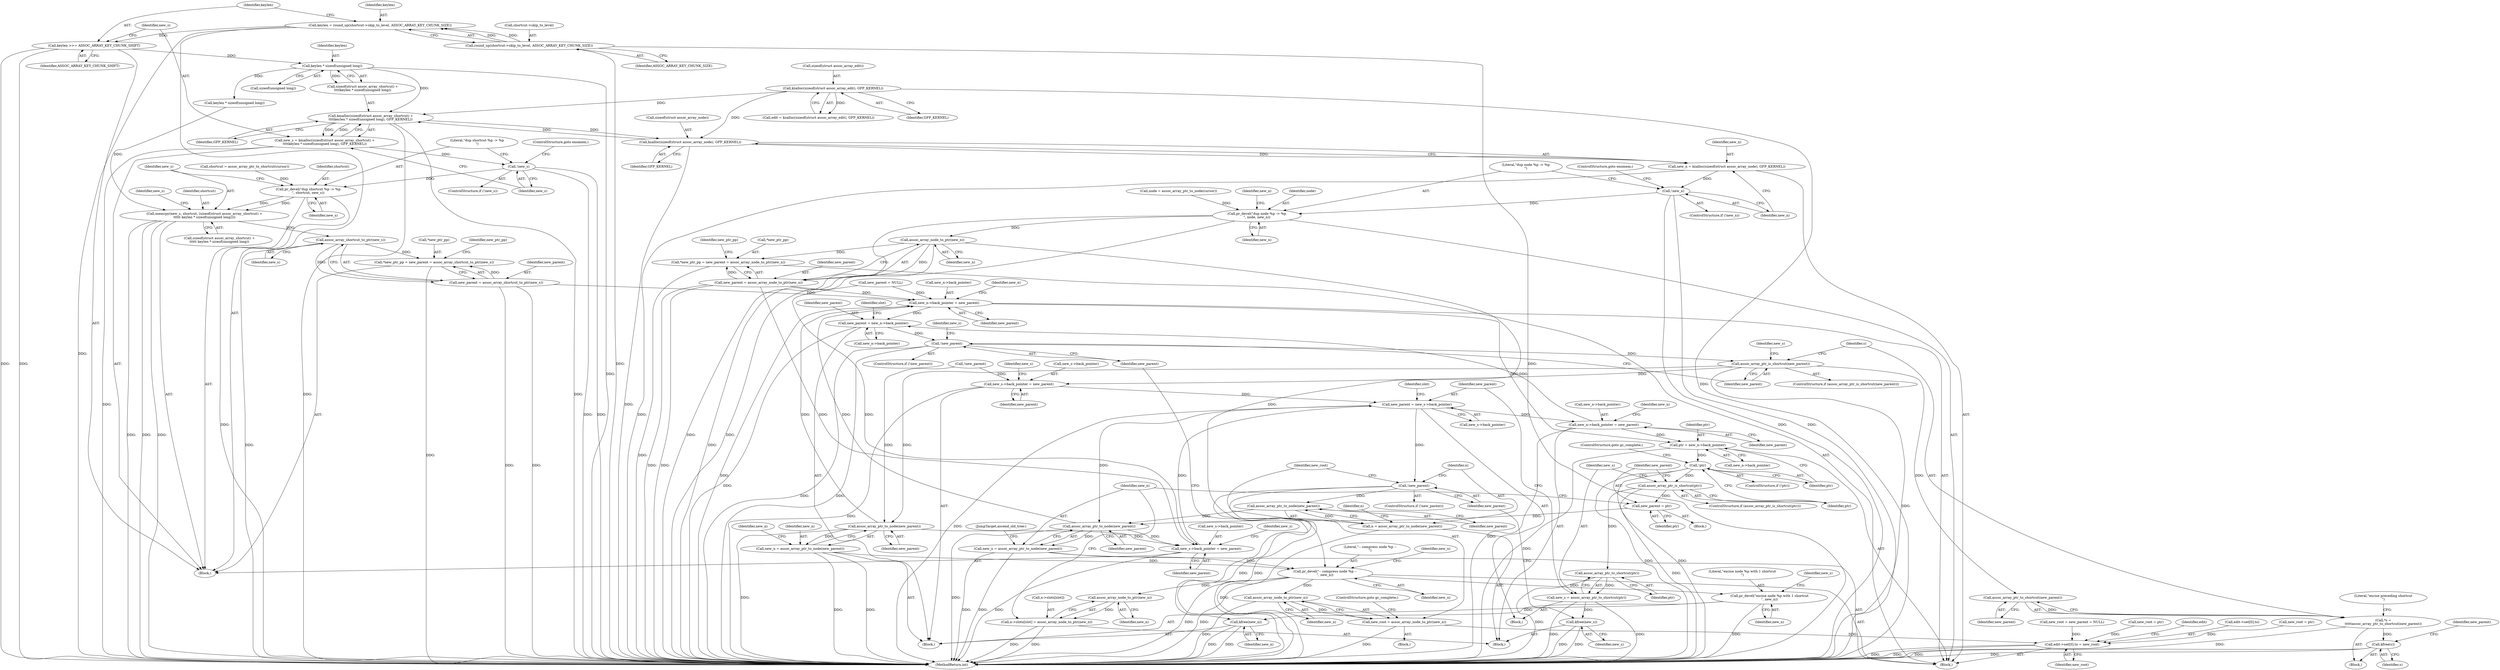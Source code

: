 digraph "0_linux_95389b08d93d5c06ec63ab49bd732b0069b7c35e@API" {
"1000224" [label="(Call,kmalloc(sizeof(struct assoc_array_shortcut) +\n\t\t\t\tkeylen * sizeof(unsigned long), GFP_KERNEL))"];
"1000228" [label="(Call,keylen * sizeof(unsigned long))"];
"1000219" [label="(Call,keylen >>= ASSOC_ARRAY_KEY_CHUNK_SHIFT)"];
"1000212" [label="(Call,keylen = round_up(shortcut->skip_to_level, ASSOC_ARRAY_KEY_CHUNK_SIZE))"];
"1000214" [label="(Call,round_up(shortcut->skip_to_level, ASSOC_ARRAY_KEY_CHUNK_SIZE))"];
"1000287" [label="(Call,kzalloc(sizeof(struct assoc_array_node), GFP_KERNEL))"];
"1000145" [label="(Call,kzalloc(sizeof(struct assoc_array_edit), GFP_KERNEL))"];
"1000224" [label="(Call,kmalloc(sizeof(struct assoc_array_shortcut) +\n\t\t\t\tkeylen * sizeof(unsigned long), GFP_KERNEL))"];
"1000222" [label="(Call,new_s = kmalloc(sizeof(struct assoc_array_shortcut) +\n\t\t\t\tkeylen * sizeof(unsigned long), GFP_KERNEL))"];
"1000234" [label="(Call,!new_s)"];
"1000237" [label="(Call,pr_devel(\"dup shortcut %p -> %p\n\", shortcut, new_s))"];
"1000241" [label="(Call,memcpy(new_s, shortcut, (sizeof(struct assoc_array_shortcut) +\n\t\t\t\t\t keylen * sizeof(unsigned long))))"];
"1000268" [label="(Call,assoc_array_shortcut_to_ptr(new_s))"];
"1000263" [label="(Call,*new_ptr_pp = new_parent = assoc_array_shortcut_to_ptr(new_s))"];
"1000266" [label="(Call,new_parent = assoc_array_shortcut_to_ptr(new_s))"];
"1000299" [label="(Call,new_n->back_pointer = new_parent)"];
"1000622" [label="(Call,new_parent = new_n->back_pointer)"];
"1000635" [label="(Call,!new_parent)"];
"1000653" [label="(Call,assoc_array_ptr_is_shortcut(new_parent))"];
"1000659" [label="(Call,assoc_array_ptr_to_shortcut(new_parent))"];
"1000657" [label="(Call,*s =\n\t\t\t\t\tassoc_array_ptr_to_shortcut(new_parent))"];
"1000681" [label="(Call,kfree(s))"];
"1000701" [label="(Call,new_s->back_pointer = new_parent)"];
"1000740" [label="(Call,new_parent = new_s->back_pointer)"];
"1000760" [label="(Call,new_n->back_pointer = new_parent)"];
"1000723" [label="(Call,ptr = new_n->back_pointer)"];
"1000729" [label="(Call,!ptr)"];
"1000733" [label="(Call,assoc_array_ptr_is_shortcut(ptr))"];
"1000738" [label="(Call,assoc_array_ptr_to_shortcut(ptr))"];
"1000736" [label="(Call,new_s = assoc_array_ptr_to_shortcut(ptr))"];
"1000770" [label="(Call,kfree(new_s))"];
"1000795" [label="(Call,new_parent = ptr)"];
"1000800" [label="(Call,assoc_array_ptr_to_node(new_parent))"];
"1000251" [label="(Call,new_s->back_pointer = new_parent)"];
"1000798" [label="(Call,new_n = assoc_array_ptr_to_node(new_parent))"];
"1000372" [label="(Call,pr_devel(\"-- compress node %p --\n\", new_n))"];
"1000615" [label="(Call,pr_devel(\"excise node %p with 1 shortcut\n\", new_n))"];
"1000632" [label="(Call,kfree(new_n))"];
"1000778" [label="(Call,assoc_array_node_to_ptr(new_n))"];
"1000776" [label="(Call,new_root = assoc_array_node_to_ptr(new_n))"];
"1000851" [label="(Call,edit->set[0].to = new_root)"];
"1000791" [label="(Call,assoc_array_node_to_ptr(new_n))"];
"1000785" [label="(Call,n->slots[slot] = assoc_array_node_to_ptr(new_n))"];
"1000773" [label="(Call,!new_parent)"];
"1000783" [label="(Call,assoc_array_ptr_to_node(new_parent))"];
"1000781" [label="(Call,n = assoc_array_ptr_to_node(new_parent))"];
"1000713" [label="(Call,assoc_array_ptr_to_node(new_parent))"];
"1000711" [label="(Call,new_n = assoc_array_ptr_to_node(new_parent))"];
"1000285" [label="(Call,new_n = kzalloc(sizeof(struct assoc_array_node), GFP_KERNEL))"];
"1000292" [label="(Call,!new_n)"];
"1000295" [label="(Call,pr_devel(\"dup node %p -> %p\n\", node, new_n))"];
"1000316" [label="(Call,assoc_array_node_to_ptr(new_n))"];
"1000311" [label="(Call,*new_ptr_pp = new_parent = assoc_array_node_to_ptr(new_n))"];
"1000314" [label="(Call,new_parent = assoc_array_node_to_ptr(new_n))"];
"1000287" [label="(Call,kzalloc(sizeof(struct assoc_array_node), GFP_KERNEL))"];
"1000739" [label="(Identifier,ptr)"];
"1000148" [label="(Identifier,GFP_KERNEL)"];
"1000730" [label="(Identifier,ptr)"];
"1000791" [label="(Call,assoc_array_node_to_ptr(new_n))"];
"1000316" [label="(Call,assoc_array_node_to_ptr(new_n))"];
"1000315" [label="(Identifier,new_parent)"];
"1000701" [label="(Call,new_s->back_pointer = new_parent)"];
"1000615" [label="(Call,pr_devel(\"excise node %p with 1 shortcut\n\", new_n))"];
"1000785" [label="(Call,n->slots[slot] = assoc_array_node_to_ptr(new_n))"];
"1000794" [label="(Block,)"];
"1000373" [label="(Literal,\"-- compress node %p --\n\")"];
"1000294" [label="(ControlStructure,goto enomem;)"];
"1000714" [label="(Identifier,new_parent)"];
"1000767" [label="(Identifier,new_n)"];
"1000293" [label="(Identifier,new_n)"];
"1000218" [label="(Identifier,ASSOC_ARRAY_KEY_CHUNK_SIZE)"];
"1000736" [label="(Call,new_s = assoc_array_ptr_to_shortcut(ptr))"];
"1000779" [label="(Identifier,new_n)"];
"1000317" [label="(Identifier,new_n)"];
"1000782" [label="(Identifier,n)"];
"1000788" [label="(Identifier,n)"];
"1000377" [label="(Identifier,new_n)"];
"1000219" [label="(Call,keylen >>= ASSOC_ARRAY_KEY_CHUNK_SHIFT)"];
"1000240" [label="(Identifier,new_s)"];
"1000628" [label="(Identifier,slot)"];
"1000770" [label="(Call,kfree(new_s))"];
"1000374" [label="(Identifier,new_n)"];
"1000705" [label="(Identifier,new_parent)"];
"1000281" [label="(Call,node = assoc_array_ptr_to_node(cursor))"];
"1000708" [label="(Identifier,new_s)"];
"1000295" [label="(Call,pr_devel(\"dup node %p -> %p\n\", node, new_n))"];
"1000290" [label="(Identifier,GFP_KERNEL)"];
"1000614" [label="(Block,)"];
"1000784" [label="(Identifier,new_parent)"];
"1000861" [label="(Identifier,edit)"];
"1000207" [label="(Block,)"];
"1000291" [label="(ControlStructure,if (!new_n))"];
"1000801" [label="(Identifier,new_parent)"];
"1000718" [label="(Identifier,new_n)"];
"1000852" [label="(Call,edit->set[0].to)"];
"1000632" [label="(Call,kfree(new_n))"];
"1000191" [label="(Call,new_parent = NULL)"];
"1000660" [label="(Identifier,new_parent)"];
"1000859" [label="(Identifier,new_root)"];
"1000251" [label="(Call,new_s->back_pointer = new_parent)"];
"1000800" [label="(Call,assoc_array_ptr_to_node(new_parent))"];
"1000741" [label="(Identifier,new_parent)"];
"1000300" [label="(Call,new_n->back_pointer)"];
"1000723" [label="(Call,ptr = new_n->back_pointer)"];
"1000733" [label="(Call,assoc_array_ptr_is_shortcut(ptr))"];
"1000731" [label="(ControlStructure,goto gc_complete;)"];
"1000624" [label="(Call,new_n->back_pointer)"];
"1000735" [label="(Block,)"];
"1000783" [label="(Call,assoc_array_ptr_to_node(new_parent))"];
"1000773" [label="(Call,!new_parent)"];
"1000732" [label="(ControlStructure,if (assoc_array_ptr_is_shortcut(ptr)))"];
"1000633" [label="(Identifier,new_n)"];
"1000253" [label="(Identifier,new_s)"];
"1000617" [label="(Identifier,new_n)"];
"1000236" [label="(ControlStructure,goto enomem;)"];
"1000657" [label="(Call,*s =\n\t\t\t\t\tassoc_array_ptr_to_shortcut(new_parent))"];
"1000681" [label="(Call,kfree(s))"];
"1000682" [label="(Identifier,s)"];
"1000296" [label="(Literal,\"dup node %p -> %p\n\")"];
"1000761" [label="(Call,new_n->back_pointer)"];
"1000711" [label="(Call,new_n = assoc_array_ptr_to_node(new_parent))"];
"1000737" [label="(Identifier,new_s)"];
"1000225" [label="(Call,sizeof(struct assoc_array_shortcut) +\n\t\t\t\tkeylen * sizeof(unsigned long))"];
"1000775" [label="(Block,)"];
"1000622" [label="(Call,new_parent = new_n->back_pointer)"];
"1000655" [label="(Block,)"];
"1000658" [label="(Identifier,s)"];
"1000299" [label="(Call,new_n->back_pointer = new_parent)"];
"1000697" [label="(Call,new_root = ptr)"];
"1000267" [label="(Identifier,new_parent)"];
"1000285" [label="(Call,new_n = kzalloc(sizeof(struct assoc_array_node), GFP_KERNEL))"];
"1000288" [label="(Call,sizeof(struct assoc_array_node))"];
"1000635" [label="(Call,!new_parent)"];
"1000776" [label="(Call,new_root = assoc_array_node_to_ptr(new_n))"];
"1000802" [label="(JumpTarget,ascend_old_tree:)"];
"1000232" [label="(Identifier,GFP_KERNEL)"];
"1000756" [label="(Block,)"];
"1000238" [label="(Literal,\"dup shortcut %p -> %p\n\")"];
"1000222" [label="(Call,new_s = kmalloc(sizeof(struct assoc_array_shortcut) +\n\t\t\t\tkeylen * sizeof(unsigned long), GFP_KERNEL))"];
"1000619" [label="(Identifier,new_s)"];
"1000221" [label="(Identifier,ASSOC_ARRAY_KEY_CHUNK_SHIFT)"];
"1000729" [label="(Call,!ptr)"];
"1000146" [label="(Call,sizeof(struct assoc_array_edit))"];
"1000255" [label="(Identifier,new_parent)"];
"1000786" [label="(Call,n->slots[slot])"];
"1000774" [label="(Identifier,new_parent)"];
"1000662" [label="(Literal,\"excise preceding shortcut\n\")"];
"1000780" [label="(ControlStructure,goto gc_complete;)"];
"1000659" [label="(Call,assoc_array_ptr_to_shortcut(new_parent))"];
"1000314" [label="(Call,new_parent = assoc_array_node_to_ptr(new_n))"];
"1000268" [label="(Call,assoc_array_shortcut_to_ptr(new_s))"];
"1000306" [label="(Identifier,new_n)"];
"1000372" [label="(Call,pr_devel(\"-- compress node %p --\n\", new_n))"];
"1000797" [label="(Identifier,ptr)"];
"1000616" [label="(Literal,\"excise node %p with 1 shortcut\n\")"];
"1000234" [label="(Call,!new_s)"];
"1000738" [label="(Call,assoc_array_ptr_to_shortcut(ptr))"];
"1000301" [label="(Identifier,new_n)"];
"1000298" [label="(Identifier,new_n)"];
"1000746" [label="(Identifier,slot)"];
"1000233" [label="(ControlStructure,if (!new_s))"];
"1000237" [label="(Call,pr_devel(\"dup shortcut %p -> %p\n\", shortcut, new_s))"];
"1000241" [label="(Call,memcpy(new_s, shortcut, (sizeof(struct assoc_array_shortcut) +\n\t\t\t\t\t keylen * sizeof(unsigned long))))"];
"1000145" [label="(Call,kzalloc(sizeof(struct assoc_array_edit), GFP_KERNEL))"];
"1000252" [label="(Call,new_s->back_pointer)"];
"1000235" [label="(Identifier,new_s)"];
"1000636" [label="(Identifier,new_parent)"];
"1000740" [label="(Call,new_parent = new_s->back_pointer)"];
"1000712" [label="(Identifier,new_n)"];
"1000244" [label="(Call,sizeof(struct assoc_array_shortcut) +\n\t\t\t\t\t keylen * sizeof(unsigned long))"];
"1000243" [label="(Identifier,shortcut)"];
"1000116" [label="(Block,)"];
"1000634" [label="(ControlStructure,if (!new_parent))"];
"1000215" [label="(Call,shortcut->skip_to_level)"];
"1000777" [label="(Identifier,new_root)"];
"1000319" [label="(Identifier,new_ptr_pp)"];
"1000286" [label="(Identifier,new_n)"];
"1000230" [label="(Call,sizeof(unsigned long))"];
"1000640" [label="(Identifier,new_s)"];
"1000703" [label="(Identifier,new_s)"];
"1000623" [label="(Identifier,new_parent)"];
"1000653" [label="(Call,assoc_array_ptr_is_shortcut(new_parent))"];
"1000781" [label="(Call,n = assoc_array_ptr_to_node(new_parent))"];
"1000297" [label="(Identifier,node)"];
"1000728" [label="(ControlStructure,if (!ptr))"];
"1000214" [label="(Call,round_up(shortcut->skip_to_level, ASSOC_ARRAY_KEY_CHUNK_SIZE))"];
"1000312" [label="(Call,*new_ptr_pp)"];
"1000220" [label="(Identifier,keylen)"];
"1000713" [label="(Call,assoc_array_ptr_to_node(new_parent))"];
"1000269" [label="(Identifier,new_s)"];
"1000189" [label="(Call,new_root = new_parent = NULL)"];
"1000228" [label="(Call,keylen * sizeof(unsigned long))"];
"1000702" [label="(Call,new_s->back_pointer)"];
"1000208" [label="(Call,shortcut = assoc_array_ptr_to_shortcut(cursor))"];
"1000772" [label="(ControlStructure,if (!new_parent))"];
"1000229" [label="(Identifier,keylen)"];
"1000764" [label="(Identifier,new_parent)"];
"1000798" [label="(Call,new_n = assoc_array_ptr_to_node(new_parent))"];
"1000224" [label="(Call,kmalloc(sizeof(struct assoc_array_shortcut) +\n\t\t\t\tkeylen * sizeof(unsigned long), GFP_KERNEL))"];
"1000271" [label="(Identifier,new_ptr_pp)"];
"1000311" [label="(Call,*new_ptr_pp = new_parent = assoc_array_node_to_ptr(new_n))"];
"1000685" [label="(Identifier,new_parent)"];
"1000778" [label="(Call,assoc_array_node_to_ptr(new_n))"];
"1000239" [label="(Identifier,shortcut)"];
"1000654" [label="(Identifier,new_parent)"];
"1000799" [label="(Identifier,new_n)"];
"1000213" [label="(Identifier,keylen)"];
"1000792" [label="(Identifier,new_n)"];
"1000882" [label="(MethodReturn,int)"];
"1000684" [label="(Call,!new_parent)"];
"1000851" [label="(Call,edit->set[0].to = new_root)"];
"1000734" [label="(Identifier,ptr)"];
"1000242" [label="(Identifier,new_s)"];
"1000143" [label="(Call,edit = kzalloc(sizeof(struct assoc_array_edit), GFP_KERNEL))"];
"1000725" [label="(Call,new_n->back_pointer)"];
"1000264" [label="(Call,*new_ptr_pp)"];
"1000258" [label="(Identifier,new_s)"];
"1000724" [label="(Identifier,ptr)"];
"1000212" [label="(Call,keylen = round_up(shortcut->skip_to_level, ASSOC_ARRAY_KEY_CHUNK_SIZE))"];
"1000760" [label="(Call,new_n->back_pointer = new_parent)"];
"1000292" [label="(Call,!new_n)"];
"1000648" [label="(Call,new_root = ptr)"];
"1000303" [label="(Identifier,new_parent)"];
"1000247" [label="(Call,keylen * sizeof(unsigned long))"];
"1000266" [label="(Call,new_parent = assoc_array_shortcut_to_ptr(new_s))"];
"1000263" [label="(Call,*new_ptr_pp = new_parent = assoc_array_shortcut_to_ptr(new_s))"];
"1000742" [label="(Call,new_s->back_pointer)"];
"1000795" [label="(Call,new_parent = ptr)"];
"1000223" [label="(Identifier,new_s)"];
"1000771" [label="(Identifier,new_s)"];
"1000796" [label="(Identifier,new_parent)"];
"1000652" [label="(ControlStructure,if (assoc_array_ptr_is_shortcut(new_parent)))"];
"1000224" -> "1000222"  [label="AST: "];
"1000224" -> "1000232"  [label="CFG: "];
"1000225" -> "1000224"  [label="AST: "];
"1000232" -> "1000224"  [label="AST: "];
"1000222" -> "1000224"  [label="CFG: "];
"1000224" -> "1000882"  [label="DDG: "];
"1000224" -> "1000882"  [label="DDG: "];
"1000224" -> "1000222"  [label="DDG: "];
"1000224" -> "1000222"  [label="DDG: "];
"1000228" -> "1000224"  [label="DDG: "];
"1000287" -> "1000224"  [label="DDG: "];
"1000145" -> "1000224"  [label="DDG: "];
"1000224" -> "1000287"  [label="DDG: "];
"1000228" -> "1000225"  [label="AST: "];
"1000228" -> "1000230"  [label="CFG: "];
"1000229" -> "1000228"  [label="AST: "];
"1000230" -> "1000228"  [label="AST: "];
"1000225" -> "1000228"  [label="CFG: "];
"1000228" -> "1000882"  [label="DDG: "];
"1000228" -> "1000225"  [label="DDG: "];
"1000219" -> "1000228"  [label="DDG: "];
"1000228" -> "1000247"  [label="DDG: "];
"1000219" -> "1000207"  [label="AST: "];
"1000219" -> "1000221"  [label="CFG: "];
"1000220" -> "1000219"  [label="AST: "];
"1000221" -> "1000219"  [label="AST: "];
"1000223" -> "1000219"  [label="CFG: "];
"1000219" -> "1000882"  [label="DDG: "];
"1000219" -> "1000882"  [label="DDG: "];
"1000212" -> "1000219"  [label="DDG: "];
"1000212" -> "1000207"  [label="AST: "];
"1000212" -> "1000214"  [label="CFG: "];
"1000213" -> "1000212"  [label="AST: "];
"1000214" -> "1000212"  [label="AST: "];
"1000220" -> "1000212"  [label="CFG: "];
"1000212" -> "1000882"  [label="DDG: "];
"1000214" -> "1000212"  [label="DDG: "];
"1000214" -> "1000212"  [label="DDG: "];
"1000214" -> "1000218"  [label="CFG: "];
"1000215" -> "1000214"  [label="AST: "];
"1000218" -> "1000214"  [label="AST: "];
"1000214" -> "1000882"  [label="DDG: "];
"1000214" -> "1000882"  [label="DDG: "];
"1000287" -> "1000285"  [label="AST: "];
"1000287" -> "1000290"  [label="CFG: "];
"1000288" -> "1000287"  [label="AST: "];
"1000290" -> "1000287"  [label="AST: "];
"1000285" -> "1000287"  [label="CFG: "];
"1000287" -> "1000882"  [label="DDG: "];
"1000287" -> "1000285"  [label="DDG: "];
"1000145" -> "1000287"  [label="DDG: "];
"1000145" -> "1000143"  [label="AST: "];
"1000145" -> "1000148"  [label="CFG: "];
"1000146" -> "1000145"  [label="AST: "];
"1000148" -> "1000145"  [label="AST: "];
"1000143" -> "1000145"  [label="CFG: "];
"1000145" -> "1000882"  [label="DDG: "];
"1000145" -> "1000143"  [label="DDG: "];
"1000222" -> "1000207"  [label="AST: "];
"1000223" -> "1000222"  [label="AST: "];
"1000235" -> "1000222"  [label="CFG: "];
"1000222" -> "1000882"  [label="DDG: "];
"1000222" -> "1000234"  [label="DDG: "];
"1000234" -> "1000233"  [label="AST: "];
"1000234" -> "1000235"  [label="CFG: "];
"1000235" -> "1000234"  [label="AST: "];
"1000236" -> "1000234"  [label="CFG: "];
"1000238" -> "1000234"  [label="CFG: "];
"1000234" -> "1000882"  [label="DDG: "];
"1000234" -> "1000882"  [label="DDG: "];
"1000234" -> "1000237"  [label="DDG: "];
"1000237" -> "1000207"  [label="AST: "];
"1000237" -> "1000240"  [label="CFG: "];
"1000238" -> "1000237"  [label="AST: "];
"1000239" -> "1000237"  [label="AST: "];
"1000240" -> "1000237"  [label="AST: "];
"1000242" -> "1000237"  [label="CFG: "];
"1000237" -> "1000882"  [label="DDG: "];
"1000208" -> "1000237"  [label="DDG: "];
"1000237" -> "1000241"  [label="DDG: "];
"1000237" -> "1000241"  [label="DDG: "];
"1000241" -> "1000207"  [label="AST: "];
"1000241" -> "1000244"  [label="CFG: "];
"1000242" -> "1000241"  [label="AST: "];
"1000243" -> "1000241"  [label="AST: "];
"1000244" -> "1000241"  [label="AST: "];
"1000253" -> "1000241"  [label="CFG: "];
"1000241" -> "1000882"  [label="DDG: "];
"1000241" -> "1000882"  [label="DDG: "];
"1000241" -> "1000882"  [label="DDG: "];
"1000247" -> "1000241"  [label="DDG: "];
"1000241" -> "1000268"  [label="DDG: "];
"1000268" -> "1000266"  [label="AST: "];
"1000268" -> "1000269"  [label="CFG: "];
"1000269" -> "1000268"  [label="AST: "];
"1000266" -> "1000268"  [label="CFG: "];
"1000268" -> "1000882"  [label="DDG: "];
"1000268" -> "1000263"  [label="DDG: "];
"1000268" -> "1000266"  [label="DDG: "];
"1000263" -> "1000207"  [label="AST: "];
"1000263" -> "1000266"  [label="CFG: "];
"1000264" -> "1000263"  [label="AST: "];
"1000266" -> "1000263"  [label="AST: "];
"1000271" -> "1000263"  [label="CFG: "];
"1000263" -> "1000882"  [label="DDG: "];
"1000266" -> "1000263"  [label="DDG: "];
"1000267" -> "1000266"  [label="AST: "];
"1000266" -> "1000882"  [label="DDG: "];
"1000266" -> "1000882"  [label="DDG: "];
"1000266" -> "1000299"  [label="DDG: "];
"1000299" -> "1000116"  [label="AST: "];
"1000299" -> "1000303"  [label="CFG: "];
"1000300" -> "1000299"  [label="AST: "];
"1000303" -> "1000299"  [label="AST: "];
"1000306" -> "1000299"  [label="CFG: "];
"1000299" -> "1000882"  [label="DDG: "];
"1000713" -> "1000299"  [label="DDG: "];
"1000314" -> "1000299"  [label="DDG: "];
"1000800" -> "1000299"  [label="DDG: "];
"1000191" -> "1000299"  [label="DDG: "];
"1000299" -> "1000622"  [label="DDG: "];
"1000299" -> "1000723"  [label="DDG: "];
"1000622" -> "1000614"  [label="AST: "];
"1000622" -> "1000624"  [label="CFG: "];
"1000623" -> "1000622"  [label="AST: "];
"1000624" -> "1000622"  [label="AST: "];
"1000628" -> "1000622"  [label="CFG: "];
"1000622" -> "1000882"  [label="DDG: "];
"1000760" -> "1000622"  [label="DDG: "];
"1000622" -> "1000635"  [label="DDG: "];
"1000635" -> "1000634"  [label="AST: "];
"1000635" -> "1000636"  [label="CFG: "];
"1000636" -> "1000635"  [label="AST: "];
"1000640" -> "1000635"  [label="CFG: "];
"1000654" -> "1000635"  [label="CFG: "];
"1000635" -> "1000882"  [label="DDG: "];
"1000635" -> "1000882"  [label="DDG: "];
"1000635" -> "1000653"  [label="DDG: "];
"1000653" -> "1000652"  [label="AST: "];
"1000653" -> "1000654"  [label="CFG: "];
"1000654" -> "1000653"  [label="AST: "];
"1000658" -> "1000653"  [label="CFG: "];
"1000703" -> "1000653"  [label="CFG: "];
"1000653" -> "1000882"  [label="DDG: "];
"1000653" -> "1000659"  [label="DDG: "];
"1000653" -> "1000701"  [label="DDG: "];
"1000653" -> "1000713"  [label="DDG: "];
"1000659" -> "1000657"  [label="AST: "];
"1000659" -> "1000660"  [label="CFG: "];
"1000660" -> "1000659"  [label="AST: "];
"1000657" -> "1000659"  [label="CFG: "];
"1000659" -> "1000657"  [label="DDG: "];
"1000657" -> "1000655"  [label="AST: "];
"1000658" -> "1000657"  [label="AST: "];
"1000662" -> "1000657"  [label="CFG: "];
"1000657" -> "1000882"  [label="DDG: "];
"1000657" -> "1000681"  [label="DDG: "];
"1000681" -> "1000655"  [label="AST: "];
"1000681" -> "1000682"  [label="CFG: "];
"1000682" -> "1000681"  [label="AST: "];
"1000685" -> "1000681"  [label="CFG: "];
"1000681" -> "1000882"  [label="DDG: "];
"1000681" -> "1000882"  [label="DDG: "];
"1000701" -> "1000614"  [label="AST: "];
"1000701" -> "1000705"  [label="CFG: "];
"1000702" -> "1000701"  [label="AST: "];
"1000705" -> "1000701"  [label="AST: "];
"1000708" -> "1000701"  [label="CFG: "];
"1000701" -> "1000882"  [label="DDG: "];
"1000684" -> "1000701"  [label="DDG: "];
"1000701" -> "1000740"  [label="DDG: "];
"1000740" -> "1000735"  [label="AST: "];
"1000740" -> "1000742"  [label="CFG: "];
"1000741" -> "1000740"  [label="AST: "];
"1000742" -> "1000740"  [label="AST: "];
"1000746" -> "1000740"  [label="CFG: "];
"1000740" -> "1000882"  [label="DDG: "];
"1000251" -> "1000740"  [label="DDG: "];
"1000740" -> "1000760"  [label="DDG: "];
"1000740" -> "1000773"  [label="DDG: "];
"1000740" -> "1000800"  [label="DDG: "];
"1000760" -> "1000756"  [label="AST: "];
"1000760" -> "1000764"  [label="CFG: "];
"1000761" -> "1000760"  [label="AST: "];
"1000764" -> "1000760"  [label="AST: "];
"1000767" -> "1000760"  [label="CFG: "];
"1000760" -> "1000882"  [label="DDG: "];
"1000760" -> "1000723"  [label="DDG: "];
"1000723" -> "1000116"  [label="AST: "];
"1000723" -> "1000725"  [label="CFG: "];
"1000724" -> "1000723"  [label="AST: "];
"1000725" -> "1000723"  [label="AST: "];
"1000730" -> "1000723"  [label="CFG: "];
"1000723" -> "1000882"  [label="DDG: "];
"1000723" -> "1000729"  [label="DDG: "];
"1000729" -> "1000728"  [label="AST: "];
"1000729" -> "1000730"  [label="CFG: "];
"1000730" -> "1000729"  [label="AST: "];
"1000731" -> "1000729"  [label="CFG: "];
"1000734" -> "1000729"  [label="CFG: "];
"1000729" -> "1000882"  [label="DDG: "];
"1000729" -> "1000882"  [label="DDG: "];
"1000729" -> "1000733"  [label="DDG: "];
"1000733" -> "1000732"  [label="AST: "];
"1000733" -> "1000734"  [label="CFG: "];
"1000734" -> "1000733"  [label="AST: "];
"1000737" -> "1000733"  [label="CFG: "];
"1000796" -> "1000733"  [label="CFG: "];
"1000733" -> "1000882"  [label="DDG: "];
"1000733" -> "1000738"  [label="DDG: "];
"1000733" -> "1000795"  [label="DDG: "];
"1000738" -> "1000736"  [label="AST: "];
"1000738" -> "1000739"  [label="CFG: "];
"1000739" -> "1000738"  [label="AST: "];
"1000736" -> "1000738"  [label="CFG: "];
"1000738" -> "1000882"  [label="DDG: "];
"1000738" -> "1000736"  [label="DDG: "];
"1000736" -> "1000735"  [label="AST: "];
"1000737" -> "1000736"  [label="AST: "];
"1000741" -> "1000736"  [label="CFG: "];
"1000736" -> "1000882"  [label="DDG: "];
"1000736" -> "1000882"  [label="DDG: "];
"1000736" -> "1000770"  [label="DDG: "];
"1000770" -> "1000756"  [label="AST: "];
"1000770" -> "1000771"  [label="CFG: "];
"1000771" -> "1000770"  [label="AST: "];
"1000774" -> "1000770"  [label="CFG: "];
"1000770" -> "1000882"  [label="DDG: "];
"1000770" -> "1000882"  [label="DDG: "];
"1000795" -> "1000794"  [label="AST: "];
"1000795" -> "1000797"  [label="CFG: "];
"1000796" -> "1000795"  [label="AST: "];
"1000797" -> "1000795"  [label="AST: "];
"1000799" -> "1000795"  [label="CFG: "];
"1000795" -> "1000800"  [label="DDG: "];
"1000800" -> "1000798"  [label="AST: "];
"1000800" -> "1000801"  [label="CFG: "];
"1000801" -> "1000800"  [label="AST: "];
"1000798" -> "1000800"  [label="CFG: "];
"1000800" -> "1000882"  [label="DDG: "];
"1000800" -> "1000251"  [label="DDG: "];
"1000800" -> "1000798"  [label="DDG: "];
"1000783" -> "1000800"  [label="DDG: "];
"1000251" -> "1000207"  [label="AST: "];
"1000251" -> "1000255"  [label="CFG: "];
"1000252" -> "1000251"  [label="AST: "];
"1000255" -> "1000251"  [label="AST: "];
"1000258" -> "1000251"  [label="CFG: "];
"1000251" -> "1000882"  [label="DDG: "];
"1000713" -> "1000251"  [label="DDG: "];
"1000314" -> "1000251"  [label="DDG: "];
"1000191" -> "1000251"  [label="DDG: "];
"1000798" -> "1000116"  [label="AST: "];
"1000799" -> "1000798"  [label="AST: "];
"1000802" -> "1000798"  [label="CFG: "];
"1000798" -> "1000882"  [label="DDG: "];
"1000798" -> "1000882"  [label="DDG: "];
"1000798" -> "1000372"  [label="DDG: "];
"1000372" -> "1000116"  [label="AST: "];
"1000372" -> "1000374"  [label="CFG: "];
"1000373" -> "1000372"  [label="AST: "];
"1000374" -> "1000372"  [label="AST: "];
"1000377" -> "1000372"  [label="CFG: "];
"1000372" -> "1000882"  [label="DDG: "];
"1000372" -> "1000882"  [label="DDG: "];
"1000711" -> "1000372"  [label="DDG: "];
"1000316" -> "1000372"  [label="DDG: "];
"1000372" -> "1000615"  [label="DDG: "];
"1000372" -> "1000778"  [label="DDG: "];
"1000372" -> "1000791"  [label="DDG: "];
"1000615" -> "1000614"  [label="AST: "];
"1000615" -> "1000617"  [label="CFG: "];
"1000616" -> "1000615"  [label="AST: "];
"1000617" -> "1000615"  [label="AST: "];
"1000619" -> "1000615"  [label="CFG: "];
"1000615" -> "1000882"  [label="DDG: "];
"1000615" -> "1000632"  [label="DDG: "];
"1000632" -> "1000614"  [label="AST: "];
"1000632" -> "1000633"  [label="CFG: "];
"1000633" -> "1000632"  [label="AST: "];
"1000636" -> "1000632"  [label="CFG: "];
"1000632" -> "1000882"  [label="DDG: "];
"1000632" -> "1000882"  [label="DDG: "];
"1000778" -> "1000776"  [label="AST: "];
"1000778" -> "1000779"  [label="CFG: "];
"1000779" -> "1000778"  [label="AST: "];
"1000776" -> "1000778"  [label="CFG: "];
"1000778" -> "1000882"  [label="DDG: "];
"1000778" -> "1000776"  [label="DDG: "];
"1000776" -> "1000775"  [label="AST: "];
"1000777" -> "1000776"  [label="AST: "];
"1000780" -> "1000776"  [label="CFG: "];
"1000776" -> "1000882"  [label="DDG: "];
"1000776" -> "1000851"  [label="DDG: "];
"1000851" -> "1000116"  [label="AST: "];
"1000851" -> "1000859"  [label="CFG: "];
"1000852" -> "1000851"  [label="AST: "];
"1000859" -> "1000851"  [label="AST: "];
"1000861" -> "1000851"  [label="CFG: "];
"1000851" -> "1000882"  [label="DDG: "];
"1000851" -> "1000882"  [label="DDG: "];
"1000189" -> "1000851"  [label="DDG: "];
"1000648" -> "1000851"  [label="DDG: "];
"1000697" -> "1000851"  [label="DDG: "];
"1000791" -> "1000785"  [label="AST: "];
"1000791" -> "1000792"  [label="CFG: "];
"1000792" -> "1000791"  [label="AST: "];
"1000785" -> "1000791"  [label="CFG: "];
"1000791" -> "1000785"  [label="DDG: "];
"1000785" -> "1000756"  [label="AST: "];
"1000786" -> "1000785"  [label="AST: "];
"1000799" -> "1000785"  [label="CFG: "];
"1000785" -> "1000882"  [label="DDG: "];
"1000785" -> "1000882"  [label="DDG: "];
"1000773" -> "1000772"  [label="AST: "];
"1000773" -> "1000774"  [label="CFG: "];
"1000774" -> "1000773"  [label="AST: "];
"1000777" -> "1000773"  [label="CFG: "];
"1000782" -> "1000773"  [label="CFG: "];
"1000773" -> "1000882"  [label="DDG: "];
"1000773" -> "1000882"  [label="DDG: "];
"1000773" -> "1000783"  [label="DDG: "];
"1000783" -> "1000781"  [label="AST: "];
"1000783" -> "1000784"  [label="CFG: "];
"1000784" -> "1000783"  [label="AST: "];
"1000781" -> "1000783"  [label="CFG: "];
"1000783" -> "1000781"  [label="DDG: "];
"1000781" -> "1000756"  [label="AST: "];
"1000782" -> "1000781"  [label="AST: "];
"1000788" -> "1000781"  [label="CFG: "];
"1000781" -> "1000882"  [label="DDG: "];
"1000713" -> "1000711"  [label="AST: "];
"1000713" -> "1000714"  [label="CFG: "];
"1000714" -> "1000713"  [label="AST: "];
"1000711" -> "1000713"  [label="CFG: "];
"1000713" -> "1000882"  [label="DDG: "];
"1000713" -> "1000711"  [label="DDG: "];
"1000684" -> "1000713"  [label="DDG: "];
"1000711" -> "1000614"  [label="AST: "];
"1000712" -> "1000711"  [label="AST: "];
"1000718" -> "1000711"  [label="CFG: "];
"1000711" -> "1000882"  [label="DDG: "];
"1000711" -> "1000882"  [label="DDG: "];
"1000285" -> "1000116"  [label="AST: "];
"1000286" -> "1000285"  [label="AST: "];
"1000293" -> "1000285"  [label="CFG: "];
"1000285" -> "1000882"  [label="DDG: "];
"1000285" -> "1000292"  [label="DDG: "];
"1000292" -> "1000291"  [label="AST: "];
"1000292" -> "1000293"  [label="CFG: "];
"1000293" -> "1000292"  [label="AST: "];
"1000294" -> "1000292"  [label="CFG: "];
"1000296" -> "1000292"  [label="CFG: "];
"1000292" -> "1000882"  [label="DDG: "];
"1000292" -> "1000882"  [label="DDG: "];
"1000292" -> "1000295"  [label="DDG: "];
"1000295" -> "1000116"  [label="AST: "];
"1000295" -> "1000298"  [label="CFG: "];
"1000296" -> "1000295"  [label="AST: "];
"1000297" -> "1000295"  [label="AST: "];
"1000298" -> "1000295"  [label="AST: "];
"1000301" -> "1000295"  [label="CFG: "];
"1000295" -> "1000882"  [label="DDG: "];
"1000295" -> "1000882"  [label="DDG: "];
"1000281" -> "1000295"  [label="DDG: "];
"1000295" -> "1000316"  [label="DDG: "];
"1000316" -> "1000314"  [label="AST: "];
"1000316" -> "1000317"  [label="CFG: "];
"1000317" -> "1000316"  [label="AST: "];
"1000314" -> "1000316"  [label="CFG: "];
"1000316" -> "1000882"  [label="DDG: "];
"1000316" -> "1000311"  [label="DDG: "];
"1000316" -> "1000314"  [label="DDG: "];
"1000311" -> "1000116"  [label="AST: "];
"1000311" -> "1000314"  [label="CFG: "];
"1000312" -> "1000311"  [label="AST: "];
"1000314" -> "1000311"  [label="AST: "];
"1000319" -> "1000311"  [label="CFG: "];
"1000311" -> "1000882"  [label="DDG: "];
"1000314" -> "1000311"  [label="DDG: "];
"1000315" -> "1000314"  [label="AST: "];
"1000314" -> "1000882"  [label="DDG: "];
"1000314" -> "1000882"  [label="DDG: "];
}
